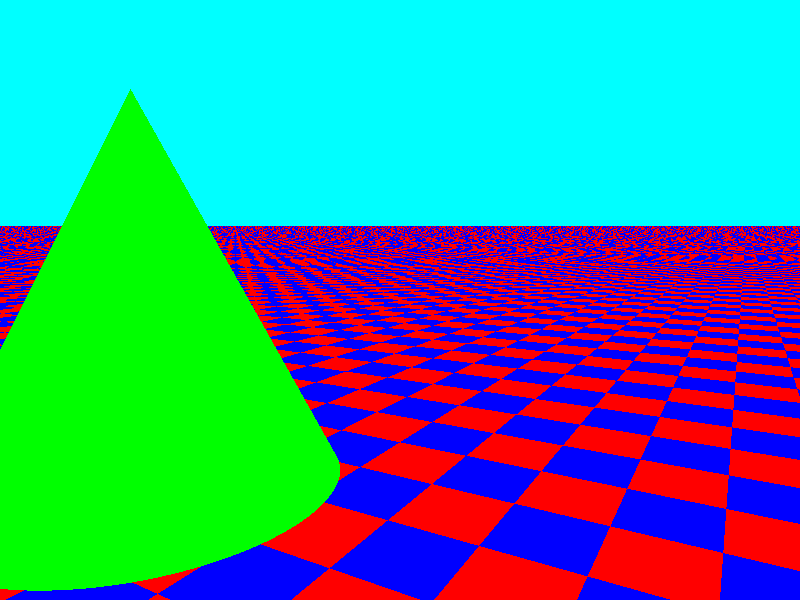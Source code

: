  /* ---------------------------------------------------------*/  
 /*      Prosty program rysujÄ…cy obraz oĹ›wietlonej kuli      */
 /* ---------------------------------------------------------*/
 
 #include "colors.inc"      /* wĹ‚Ä…czenie pliku zawierajÄ…cego */
                            /* predefiniowane elementy sceny */
 

 background { color Cyan }  /* okreĹ›lenie koloru tĹ‚a */
  
  
 camera                     /* okreĹ›lenie pozycji obserwatora */ 
                            /* i sposobu patrzenia na obiekt */
 {
 location <4, 2, -3>
 look_at <0, 1, 4>
 } 
  
  
 cone /* definicja obiektu */
 {
    <0, 0, 0>  1.5
    <0, 3, 0>, 0
    texture{pigment { color Green }}
 }    
 
  
 plane /* nazwa obiektu */
 {
    <0, 1, 0>, -1 /* parametry opisujÄ…ce pĹ‚aszczyznÄ™ */
    pigment {checker color Red,color Blue }
    /*(czerwono - niebieska szachownica) */
 }

 
 light_source { <2, 2, -3> color Red }   /* definicja oĹ›wietlenia sceny */ 
 light_source { <1, 2, -1> color Green }   /* definicja oĹ›wietlenia sceny */ 